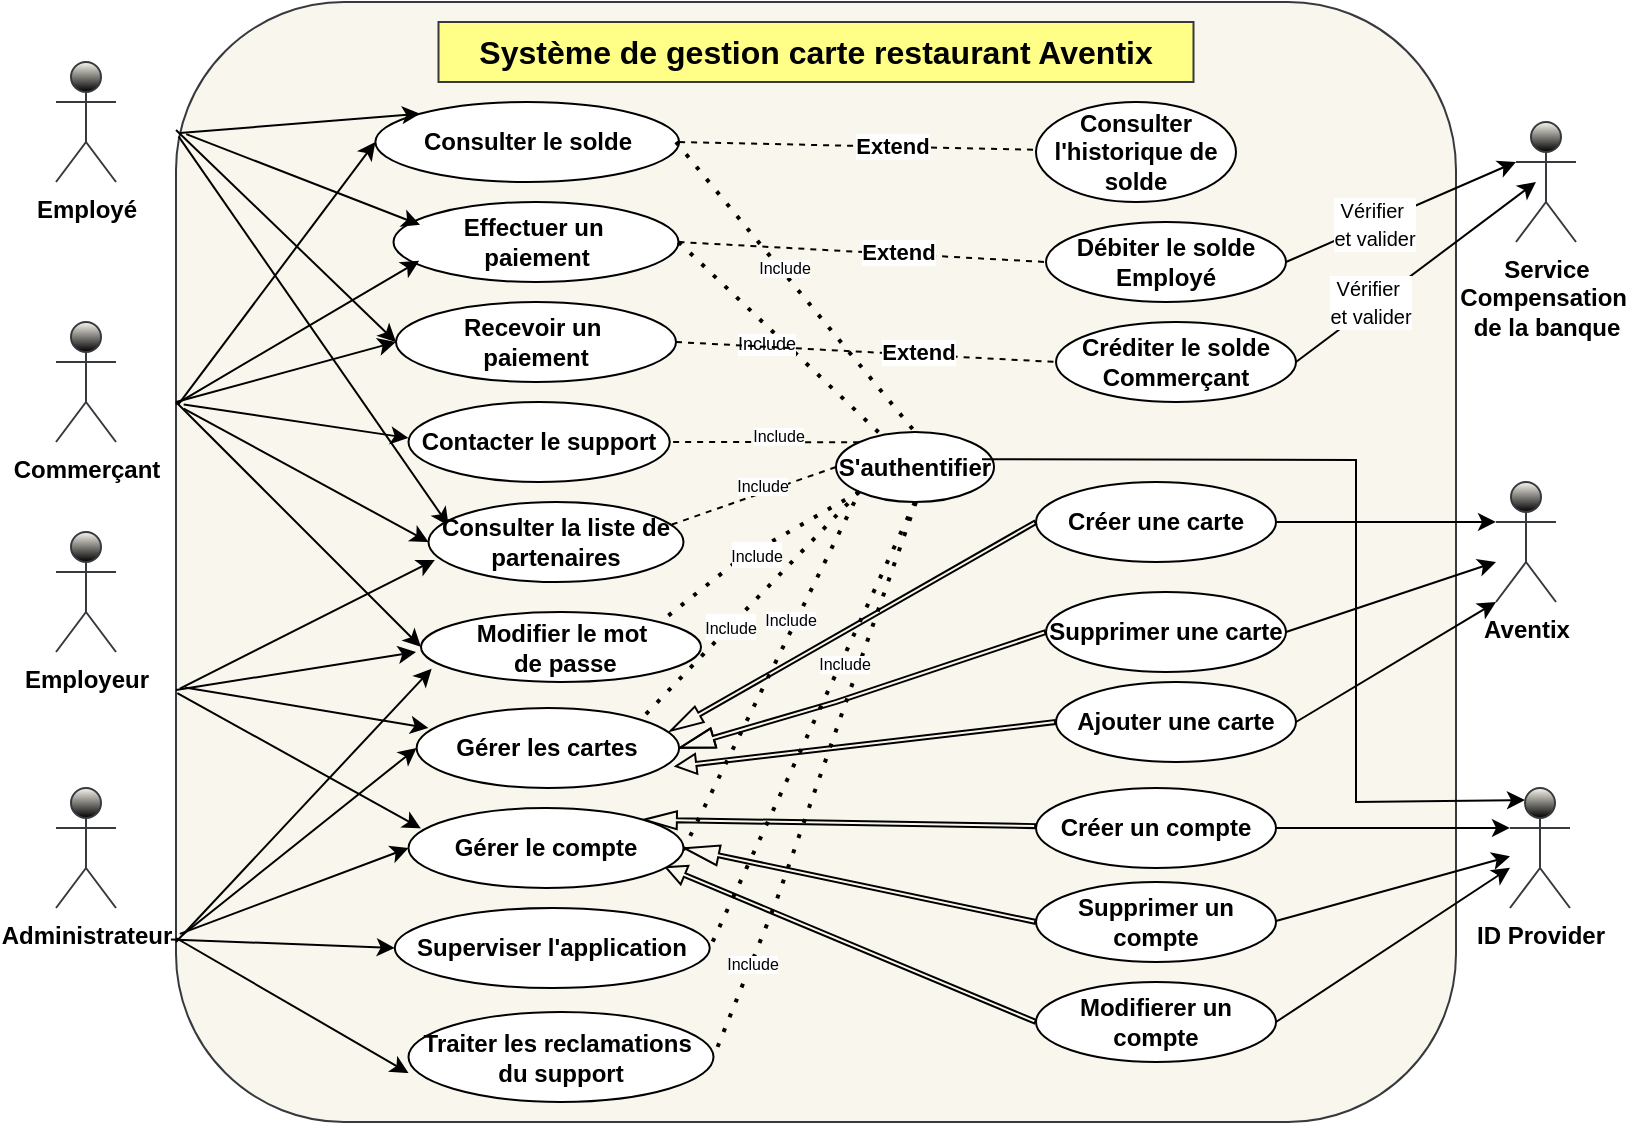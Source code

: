 <mxfile version="26.0.11">
  <diagram name="Page-1" id="EEWq-LYywZsjr-8HUKzn">
    <mxGraphModel dx="1050" dy="566" grid="1" gridSize="10" guides="1" tooltips="1" connect="1" arrows="1" fold="1" page="1" pageScale="1" pageWidth="827" pageHeight="1169" background="none" math="0" shadow="0">
      <root>
        <mxCell id="0" />
        <mxCell id="1" parent="0" />
        <mxCell id="HrDyO8nvaBUC3kqXnFug-1" value="" style="rounded=1;whiteSpace=wrap;html=1;fillColor=#f9f7ed;strokeColor=#36393d;fontStyle=1" parent="1" vertex="1">
          <mxGeometry x="100" y="10" width="640" height="560" as="geometry" />
        </mxCell>
        <mxCell id="lXcPuruQBqpot0zOTHIt-2" value="Employé" style="shape=umlActor;verticalLabelPosition=bottom;verticalAlign=top;html=1;outlineConnect=0;fillColor=#f9f7ed;strokeColor=#36393D;fontStyle=1;gradientColor=default;" parent="1" vertex="1">
          <mxGeometry x="40" y="40" width="30" height="60" as="geometry" />
        </mxCell>
        <mxCell id="lXcPuruQBqpot0zOTHIt-3" value="&lt;div&gt;Commerçant&lt;/div&gt;" style="shape=umlActor;verticalLabelPosition=bottom;verticalAlign=top;html=1;outlineConnect=0;fillColor=#f9f7ed;strokeColor=#36393d;fontStyle=1;gradientColor=default;" parent="1" vertex="1">
          <mxGeometry x="40" y="170" width="30" height="60" as="geometry" />
        </mxCell>
        <mxCell id="f-XQC71uX94ksuNOsDdL-1" value="&lt;div&gt;&lt;span&gt;Effectuer un&amp;nbsp;&lt;/span&gt;&lt;/div&gt;&lt;div&gt;&lt;span&gt;paiement &lt;/span&gt;&lt;/div&gt;" style="ellipse;whiteSpace=wrap;html=1;fontStyle=1" parent="1" vertex="1">
          <mxGeometry x="208.75" y="110" width="142.5" height="40" as="geometry" />
        </mxCell>
        <mxCell id="f-XQC71uX94ksuNOsDdL-3" value="S&#39;authentifier" style="ellipse;whiteSpace=wrap;html=1;fontStyle=1" parent="1" vertex="1">
          <mxGeometry x="430" y="225" width="79" height="35" as="geometry" />
        </mxCell>
        <mxCell id="f-XQC71uX94ksuNOsDdL-5" value="Employeur" style="shape=umlActor;verticalLabelPosition=bottom;verticalAlign=top;html=1;fillColor=#f9f7ed;strokeColor=#36393d;fontStyle=1;gradientColor=default;" parent="1" vertex="1">
          <mxGeometry x="40" y="275" width="30" height="60" as="geometry" />
        </mxCell>
        <mxCell id="f-XQC71uX94ksuNOsDdL-6" value="Administrateur" style="shape=umlActor;verticalLabelPosition=bottom;verticalAlign=top;html=1;outlineConnect=0;fillColor=#f9f7ed;strokeColor=#36393d;fontStyle=1;gradientColor=default;" parent="1" vertex="1">
          <mxGeometry x="40" y="403" width="30" height="60" as="geometry" />
        </mxCell>
        <mxCell id="f-XQC71uX94ksuNOsDdL-7" value="&lt;span&gt;Consulter le solde&lt;/span&gt;" style="ellipse;whiteSpace=wrap;html=1;fontStyle=1" parent="1" vertex="1">
          <mxGeometry x="199.69" y="60" width="151.87" height="40" as="geometry" />
        </mxCell>
        <mxCell id="f-XQC71uX94ksuNOsDdL-8" value="" style="endArrow=none;dashed=1;html=1;dashPattern=1 3;strokeWidth=2;rounded=0;exitX=1;exitY=0.5;exitDx=0;exitDy=0;fontStyle=1" parent="1" source="f-XQC71uX94ksuNOsDdL-1" target="f-XQC71uX94ksuNOsDdL-3" edge="1">
          <mxGeometry width="50" height="50" relative="1" as="geometry">
            <mxPoint x="429" y="330" as="sourcePoint" />
            <mxPoint x="479" y="280" as="targetPoint" />
            <Array as="points" />
          </mxGeometry>
        </mxCell>
        <mxCell id="f-XQC71uX94ksuNOsDdL-14" value="Include" style="edgeLabel;html=1;align=center;verticalAlign=middle;resizable=0;points=[];fontStyle=0;fontSize=9;" parent="f-XQC71uX94ksuNOsDdL-8" vertex="1" connectable="0">
          <mxGeometry x="-0.049" y="1" relative="1" as="geometry">
            <mxPoint x="-5" y="6" as="offset" />
          </mxGeometry>
        </mxCell>
        <mxCell id="f-XQC71uX94ksuNOsDdL-10" value="" style="endArrow=none;dashed=1;html=1;dashPattern=1 3;strokeWidth=2;rounded=0;entryX=0.5;entryY=0;entryDx=0;entryDy=0;fontStyle=1;fontColor=#FFFF99;labelBorderColor=light-dark(#00ffff, #ededed);" parent="1" target="f-XQC71uX94ksuNOsDdL-3" edge="1">
          <mxGeometry width="50" height="50" relative="1" as="geometry">
            <mxPoint x="350" y="80" as="sourcePoint" />
            <mxPoint x="189.996" y="269.996" as="targetPoint" />
          </mxGeometry>
        </mxCell>
        <mxCell id="f-XQC71uX94ksuNOsDdL-13" value="Include" style="edgeLabel;html=1;align=center;verticalAlign=middle;resizable=0;points=[];fontStyle=0;fontSize=8;" parent="f-XQC71uX94ksuNOsDdL-10" vertex="1" connectable="0">
          <mxGeometry x="0.007" relative="1" as="geometry">
            <mxPoint x="-6" y="-10" as="offset" />
          </mxGeometry>
        </mxCell>
        <mxCell id="f-XQC71uX94ksuNOsDdL-11" value="" style="endArrow=none;dashed=1;html=1;dashPattern=1 3;strokeWidth=2;rounded=0;exitX=0;exitY=1;exitDx=0;exitDy=0;entryX=1;entryY=0;entryDx=0;entryDy=0;fontStyle=1" parent="1" source="f-XQC71uX94ksuNOsDdL-3" target="f-XQC71uX94ksuNOsDdL-4" edge="1">
          <mxGeometry width="50" height="50" relative="1" as="geometry">
            <mxPoint x="439" y="340" as="sourcePoint" />
            <mxPoint x="469" y="322" as="targetPoint" />
          </mxGeometry>
        </mxCell>
        <mxCell id="hkSApEl5P2nhrFZefOpm-12" value="&lt;font style=&quot;font-size: 8px;&quot;&gt;Include&lt;/font&gt;" style="edgeLabel;html=1;align=center;verticalAlign=middle;resizable=0;points=[];" vertex="1" connectable="0" parent="f-XQC71uX94ksuNOsDdL-11">
          <mxGeometry x="0.179" relative="1" as="geometry">
            <mxPoint as="offset" />
          </mxGeometry>
        </mxCell>
        <mxCell id="f-XQC71uX94ksuNOsDdL-19" value="&lt;div&gt;Service&lt;/div&gt;&lt;div&gt;Compensation&amp;nbsp;&lt;/div&gt;&lt;div&gt;de la banque&lt;/div&gt;" style="shape=umlActor;verticalLabelPosition=bottom;verticalAlign=top;html=1;outlineConnect=0;fillColor=#F9F7ED;strokeColor=#36393d;fontStyle=1;strokeWidth=1;gradientColor=default;" parent="1" vertex="1">
          <mxGeometry x="770" y="70" width="30" height="60" as="geometry" />
        </mxCell>
        <mxCell id="f-XQC71uX94ksuNOsDdL-20" value="" style="endArrow=none;dashed=1;html=1;rounded=0;exitX=1;exitY=0.5;exitDx=0;exitDy=0;fontStyle=1" parent="1" source="f-XQC71uX94ksuNOsDdL-7" target="f-XQC71uX94ksuNOsDdL-21" edge="1">
          <mxGeometry width="50" height="50" relative="1" as="geometry">
            <mxPoint x="390" y="320" as="sourcePoint" />
            <mxPoint x="440" y="270" as="targetPoint" />
          </mxGeometry>
        </mxCell>
        <mxCell id="f-XQC71uX94ksuNOsDdL-23" value="Extend" style="edgeLabel;html=1;align=center;verticalAlign=middle;resizable=0;points=[];fontStyle=1" parent="f-XQC71uX94ksuNOsDdL-20" vertex="1" connectable="0">
          <mxGeometry x="0.003" relative="1" as="geometry">
            <mxPoint x="17" as="offset" />
          </mxGeometry>
        </mxCell>
        <mxCell id="f-XQC71uX94ksuNOsDdL-21" value="Consulter l&#39;historique de solde" style="ellipse;whiteSpace=wrap;html=1;fontStyle=1" parent="1" vertex="1">
          <mxGeometry x="530" y="60" width="100" height="50" as="geometry" />
        </mxCell>
        <mxCell id="f-XQC71uX94ksuNOsDdL-25" value="Créer une carte " style="ellipse;whiteSpace=wrap;html=1;fontStyle=1" parent="1" vertex="1">
          <mxGeometry x="530" y="250" width="120" height="40" as="geometry" />
        </mxCell>
        <mxCell id="f-XQC71uX94ksuNOsDdL-26" value="" style="shape=flexArrow;endArrow=classic;html=1;rounded=0;width=2;endSize=5.14;endWidth=6;entryX=0.965;entryY=0.29;entryDx=0;entryDy=0;fontStyle=1;entryPerimeter=0;exitX=0;exitY=0.5;exitDx=0;exitDy=0;" parent="1" source="f-XQC71uX94ksuNOsDdL-25" target="f-XQC71uX94ksuNOsDdL-4" edge="1">
          <mxGeometry width="50" height="50" relative="1" as="geometry">
            <mxPoint x="522.66" y="400" as="sourcePoint" />
            <mxPoint x="430" y="470" as="targetPoint" />
            <Array as="points" />
          </mxGeometry>
        </mxCell>
        <mxCell id="f-XQC71uX94ksuNOsDdL-27" value="Supprimer une carte" style="ellipse;whiteSpace=wrap;html=1;fontStyle=1" parent="1" vertex="1">
          <mxGeometry x="535" y="305" width="120" height="40" as="geometry" />
        </mxCell>
        <mxCell id="f-XQC71uX94ksuNOsDdL-28" value="Ajouter une carte" style="ellipse;whiteSpace=wrap;html=1;fontStyle=1" parent="1" vertex="1">
          <mxGeometry x="540" y="350" width="120" height="40" as="geometry" />
        </mxCell>
        <mxCell id="f-XQC71uX94ksuNOsDdL-29" value="" style="shape=flexArrow;endArrow=classic;html=1;rounded=0;width=2;endSize=5.46;exitX=0;exitY=0.5;exitDx=0;exitDy=0;endWidth=7;fontStyle=1;entryX=1;entryY=0.5;entryDx=0;entryDy=0;" parent="1" source="f-XQC71uX94ksuNOsDdL-27" target="f-XQC71uX94ksuNOsDdL-4" edge="1">
          <mxGeometry width="50" height="50" relative="1" as="geometry">
            <mxPoint x="530" y="325" as="sourcePoint" />
            <mxPoint x="430" y="340" as="targetPoint" />
            <Array as="points">
              <mxPoint x="430" y="360" />
            </Array>
          </mxGeometry>
        </mxCell>
        <mxCell id="f-XQC71uX94ksuNOsDdL-30" value="" style="shape=flexArrow;endArrow=classic;html=1;rounded=0;width=2;endSize=3.07;exitX=0;exitY=0.5;exitDx=0;exitDy=0;endWidth=7;entryX=0.984;entryY=0.73;entryDx=0;entryDy=0;entryPerimeter=0;fontStyle=1" parent="1" source="f-XQC71uX94ksuNOsDdL-28" target="f-XQC71uX94ksuNOsDdL-4" edge="1">
          <mxGeometry width="50" height="50" relative="1" as="geometry">
            <mxPoint x="565.66" y="377" as="sourcePoint" />
            <mxPoint x="420" y="320" as="targetPoint" />
            <Array as="points" />
          </mxGeometry>
        </mxCell>
        <mxCell id="f-XQC71uX94ksuNOsDdL-33" value="Créer un compte" style="ellipse;whiteSpace=wrap;html=1;fontStyle=1" parent="1" vertex="1">
          <mxGeometry x="530" y="403" width="120" height="40" as="geometry" />
        </mxCell>
        <mxCell id="f-XQC71uX94ksuNOsDdL-34" value="" style="shape=flexArrow;endArrow=classic;html=1;rounded=0;width=2;endSize=5.14;endWidth=6;fontStyle=1;entryX=1;entryY=0;entryDx=0;entryDy=0;" parent="1" source="f-XQC71uX94ksuNOsDdL-33" edge="1" target="f-XQC71uX94ksuNOsDdL-2">
          <mxGeometry width="50" height="50" relative="1" as="geometry">
            <mxPoint x="500" y="523" as="sourcePoint" />
            <mxPoint x="330" y="430" as="targetPoint" />
            <Array as="points" />
          </mxGeometry>
        </mxCell>
        <mxCell id="f-XQC71uX94ksuNOsDdL-35" value="Supprimer un compte" style="ellipse;whiteSpace=wrap;html=1;fontStyle=1" parent="1" vertex="1">
          <mxGeometry x="530" y="450" width="120" height="40" as="geometry" />
        </mxCell>
        <mxCell id="f-XQC71uX94ksuNOsDdL-36" value="Modifierer un compte" style="ellipse;whiteSpace=wrap;html=1;fontStyle=1" parent="1" vertex="1">
          <mxGeometry x="530" y="500" width="120" height="40" as="geometry" />
        </mxCell>
        <mxCell id="f-XQC71uX94ksuNOsDdL-37" value="" style="shape=flexArrow;endArrow=classic;html=1;rounded=0;width=2;endSize=5.46;exitX=0;exitY=0.5;exitDx=0;exitDy=0;endWidth=7;fontStyle=1;entryX=1;entryY=0.5;entryDx=0;entryDy=0;" parent="1" source="f-XQC71uX94ksuNOsDdL-35" edge="1" target="f-XQC71uX94ksuNOsDdL-2">
          <mxGeometry width="50" height="50" relative="1" as="geometry">
            <mxPoint x="533" y="490" as="sourcePoint" />
            <mxPoint x="340" y="440" as="targetPoint" />
            <Array as="points" />
          </mxGeometry>
        </mxCell>
        <mxCell id="f-XQC71uX94ksuNOsDdL-38" value="" style="shape=flexArrow;endArrow=classic;html=1;rounded=0;entryX=0.932;entryY=0.735;entryDx=0;entryDy=0;width=2;endSize=3.07;exitX=0;exitY=0.5;exitDx=0;exitDy=0;endWidth=7;fontStyle=1;entryPerimeter=0;" parent="1" source="f-XQC71uX94ksuNOsDdL-36" target="f-XQC71uX94ksuNOsDdL-2" edge="1">
          <mxGeometry width="50" height="50" relative="1" as="geometry">
            <mxPoint x="543" y="500" as="sourcePoint" />
            <mxPoint x="437" y="479" as="targetPoint" />
            <Array as="points" />
          </mxGeometry>
        </mxCell>
        <mxCell id="f-XQC71uX94ksuNOsDdL-43" value="Créditer le solde Commerçant" style="ellipse;whiteSpace=wrap;html=1;fontStyle=1" parent="1" vertex="1">
          <mxGeometry x="540" y="170" width="120" height="40" as="geometry" />
        </mxCell>
        <mxCell id="f-XQC71uX94ksuNOsDdL-44" value="Débiter le solde Employé" style="ellipse;whiteSpace=wrap;html=1;fontStyle=1" parent="1" vertex="1">
          <mxGeometry x="535" y="120" width="120" height="40" as="geometry" />
        </mxCell>
        <mxCell id="f-XQC71uX94ksuNOsDdL-48" value="" style="endArrow=classic;html=1;rounded=0;entryX=0;entryY=0.5;entryDx=0;entryDy=0;exitX=0.003;exitY=0.832;exitDx=0;exitDy=0;exitPerimeter=0;fontStyle=1" parent="1" source="HrDyO8nvaBUC3kqXnFug-1" target="f-XQC71uX94ksuNOsDdL-2" edge="1">
          <mxGeometry width="50" height="50" relative="1" as="geometry">
            <mxPoint x="190" y="500" as="sourcePoint" />
            <mxPoint x="240" y="450" as="targetPoint" />
          </mxGeometry>
        </mxCell>
        <mxCell id="f-XQC71uX94ksuNOsDdL-50" value="" style="endArrow=classic;html=1;rounded=0;entryX=0;entryY=0.5;entryDx=0;entryDy=0;exitX=0.005;exitY=0.833;exitDx=0;exitDy=0;exitPerimeter=0;fontStyle=1" parent="1" source="HrDyO8nvaBUC3kqXnFug-1" target="f-XQC71uX94ksuNOsDdL-4" edge="1">
          <mxGeometry width="50" height="50" relative="1" as="geometry">
            <mxPoint x="142" y="472" as="sourcePoint" />
            <mxPoint x="300" y="473" as="targetPoint" />
            <Array as="points" />
          </mxGeometry>
        </mxCell>
        <mxCell id="f-XQC71uX94ksuNOsDdL-51" value="" style="endArrow=classic;html=1;rounded=0;entryX=0;entryY=0;entryDx=0;entryDy=0;exitX=0.003;exitY=0.117;exitDx=0;exitDy=0;exitPerimeter=0;fontStyle=1" parent="1" source="HrDyO8nvaBUC3kqXnFug-1" target="f-XQC71uX94ksuNOsDdL-7" edge="1">
          <mxGeometry width="50" height="50" relative="1" as="geometry">
            <mxPoint x="132" y="89.5" as="sourcePoint" />
            <mxPoint x="290" y="90.5" as="targetPoint" />
          </mxGeometry>
        </mxCell>
        <mxCell id="f-XQC71uX94ksuNOsDdL-53" value="&lt;div&gt;Modifier le mot&lt;/div&gt;&lt;div&gt;&amp;nbsp;de passe&lt;/div&gt;" style="ellipse;whiteSpace=wrap;html=1;fontStyle=1" parent="1" vertex="1">
          <mxGeometry x="222.5" y="315" width="140" height="35" as="geometry" />
        </mxCell>
        <mxCell id="f-XQC71uX94ksuNOsDdL-54" value="" style="endArrow=classic;html=1;rounded=0;exitX=0.008;exitY=0.118;exitDx=0;exitDy=0;exitPerimeter=0;entryX=0.093;entryY=0.285;entryDx=0;entryDy=0;entryPerimeter=0;fontStyle=1" parent="1" source="HrDyO8nvaBUC3kqXnFug-1" target="f-XQC71uX94ksuNOsDdL-1" edge="1">
          <mxGeometry width="50" height="50" relative="1" as="geometry">
            <mxPoint x="122" y="96" as="sourcePoint" />
            <mxPoint x="300" y="190" as="targetPoint" />
          </mxGeometry>
        </mxCell>
        <mxCell id="f-XQC71uX94ksuNOsDdL-55" value="" style="endArrow=classic;html=1;rounded=0;exitX=0;exitY=0.359;exitDx=0;exitDy=0;exitPerimeter=0;fontStyle=1;entryX=0.09;entryY=0.735;entryDx=0;entryDy=0;entryPerimeter=0;" parent="1" source="HrDyO8nvaBUC3kqXnFug-1" target="f-XQC71uX94ksuNOsDdL-1" edge="1">
          <mxGeometry width="50" height="50" relative="1" as="geometry">
            <mxPoint x="120" y="195.5" as="sourcePoint" />
            <mxPoint x="300" y="140" as="targetPoint" />
          </mxGeometry>
        </mxCell>
        <mxCell id="f-XQC71uX94ksuNOsDdL-56" value="" style="endArrow=classic;html=1;rounded=0;entryX=0;entryY=0.5;entryDx=0;entryDy=0;fontStyle=1;exitX=0.002;exitY=0.359;exitDx=0;exitDy=0;exitPerimeter=0;" parent="1" source="HrDyO8nvaBUC3kqXnFug-1" target="f-XQC71uX94ksuNOsDdL-7" edge="1">
          <mxGeometry width="50" height="50" relative="1" as="geometry">
            <mxPoint x="120" y="200" as="sourcePoint" />
            <mxPoint x="310" y="110.5" as="targetPoint" />
          </mxGeometry>
        </mxCell>
        <mxCell id="f-XQC71uX94ksuNOsDdL-57" value="&lt;div&gt;&lt;span&gt;&lt;font&gt;Système de gestion carte restaurant Aventix&lt;/font&gt;&lt;/span&gt;&lt;/div&gt;" style="text;html=1;align=center;verticalAlign=middle;whiteSpace=wrap;rounded=0;fillColor=#ffff88;strokeWidth=1;perimeterSpacing=10;strokeColor=#36393d;fontStyle=1;fontSize=16;" parent="1" vertex="1">
          <mxGeometry x="231.25" y="20" width="377.5" height="30" as="geometry" />
        </mxCell>
        <mxCell id="f-XQC71uX94ksuNOsDdL-60" value="" style="endArrow=none;dashed=1;html=1;dashPattern=1 3;strokeWidth=2;rounded=0;exitX=0;exitY=1;exitDx=0;exitDy=0;entryX=1;entryY=0;entryDx=0;entryDy=0;fontStyle=1;" parent="1" target="f-XQC71uX94ksuNOsDdL-53" edge="1" source="f-XQC71uX94ksuNOsDdL-3">
          <mxGeometry width="50" height="50" relative="1" as="geometry">
            <mxPoint x="193.287" y="275.003" as="sourcePoint" />
            <mxPoint x="310.63" y="375.23" as="targetPoint" />
            <Array as="points">
              <mxPoint x="380" y="290" />
            </Array>
          </mxGeometry>
        </mxCell>
        <mxCell id="hkSApEl5P2nhrFZefOpm-13" value="&lt;font style=&quot;font-size: 8px;&quot;&gt;Include&lt;/font&gt;" style="edgeLabel;html=1;align=center;verticalAlign=middle;resizable=0;points=[];" vertex="1" connectable="0" parent="f-XQC71uX94ksuNOsDdL-60">
          <mxGeometry x="0.005" relative="1" as="geometry">
            <mxPoint y="1" as="offset" />
          </mxGeometry>
        </mxCell>
        <mxCell id="f-XQC71uX94ksuNOsDdL-63" value="" style="endArrow=classic;html=1;rounded=0;fontStyle=1;entryX=0.045;entryY=0.25;entryDx=0;entryDy=0;exitX=0.007;exitY=0.612;exitDx=0;exitDy=0;exitPerimeter=0;entryPerimeter=0;" parent="1" source="HrDyO8nvaBUC3kqXnFug-1" target="f-XQC71uX94ksuNOsDdL-4" edge="1">
          <mxGeometry width="50" height="50" relative="1" as="geometry">
            <mxPoint x="111" y="330" as="sourcePoint" />
            <mxPoint x="300" y="319.5" as="targetPoint" />
          </mxGeometry>
        </mxCell>
        <mxCell id="f-XQC71uX94ksuNOsDdL-64" value="" style="endArrow=classic;html=1;rounded=0;fontStyle=1;entryX=0.045;entryY=0.255;entryDx=0;entryDy=0;entryPerimeter=0;exitX=0.001;exitY=0.617;exitDx=0;exitDy=0;exitPerimeter=0;" parent="1" source="HrDyO8nvaBUC3kqXnFug-1" target="f-XQC71uX94ksuNOsDdL-2" edge="1">
          <mxGeometry width="50" height="50" relative="1" as="geometry">
            <mxPoint x="110" y="330" as="sourcePoint" />
            <mxPoint x="300" y="440" as="targetPoint" />
          </mxGeometry>
        </mxCell>
        <mxCell id="f-XQC71uX94ksuNOsDdL-65" value="Contacter le support " style="ellipse;whiteSpace=wrap;html=1;fontStyle=1" parent="1" vertex="1">
          <mxGeometry x="216.25" y="210" width="130.62" height="40" as="geometry" />
        </mxCell>
        <mxCell id="f-XQC71uX94ksuNOsDdL-66" value="Superviser l&#39;application " style="ellipse;whiteSpace=wrap;html=1;fontStyle=1" parent="1" vertex="1">
          <mxGeometry x="209.38" y="463" width="157.5" height="40" as="geometry" />
        </mxCell>
        <mxCell id="f-XQC71uX94ksuNOsDdL-73" value="Include" style="endArrow=none;dashed=1;html=1;rounded=0;exitX=0;exitY=0.5;exitDx=0;exitDy=0;fontStyle=0;entryX=0.938;entryY=0.3;entryDx=0;entryDy=0;fontSize=8;entryPerimeter=0;" parent="1" source="f-XQC71uX94ksuNOsDdL-3" target="f-XQC71uX94ksuNOsDdL-71" edge="1">
          <mxGeometry x="-0.143" y="-3" width="50" height="50" relative="1" as="geometry">
            <mxPoint x="259" y="263" as="sourcePoint" />
            <mxPoint x="328" y="251" as="targetPoint" />
            <mxPoint as="offset" />
          </mxGeometry>
        </mxCell>
        <mxCell id="f-XQC71uX94ksuNOsDdL-74" value="" style="endArrow=classic;html=1;rounded=0;entryX=0;entryY=0.5;entryDx=0;entryDy=0;exitX=-0.004;exitY=0.837;exitDx=0;exitDy=0;exitPerimeter=0;fontStyle=1" parent="1" source="HrDyO8nvaBUC3kqXnFug-1" target="f-XQC71uX94ksuNOsDdL-66" edge="1">
          <mxGeometry width="50" height="50" relative="1" as="geometry">
            <mxPoint x="122" y="469" as="sourcePoint" />
            <mxPoint x="320" y="473" as="targetPoint" />
          </mxGeometry>
        </mxCell>
        <mxCell id="f-XQC71uX94ksuNOsDdL-75" value="" style="endArrow=none;dashed=1;html=1;dashPattern=1 3;strokeWidth=2;rounded=0;entryX=1;entryY=0.5;entryDx=0;entryDy=0;fontStyle=1;" parent="1" target="f-XQC71uX94ksuNOsDdL-79" edge="1">
          <mxGeometry width="50" height="50" relative="1" as="geometry">
            <mxPoint x="470" y="260" as="sourcePoint" />
            <mxPoint x="308.75" y="465" as="targetPoint" />
            <Array as="points">
              <mxPoint x="400" y="460" />
            </Array>
          </mxGeometry>
        </mxCell>
        <mxCell id="hkSApEl5P2nhrFZefOpm-7" value="Include" style="edgeLabel;html=1;align=center;verticalAlign=middle;resizable=0;points=[];fontSize=8;" vertex="1" connectable="0" parent="f-XQC71uX94ksuNOsDdL-75">
          <mxGeometry x="-0.029" y="2" relative="1" as="geometry">
            <mxPoint x="-37" y="95" as="offset" />
          </mxGeometry>
        </mxCell>
        <mxCell id="f-XQC71uX94ksuNOsDdL-78" value="" style="endArrow=classic;html=1;rounded=0;exitX=0.006;exitY=0.363;exitDx=0;exitDy=0;exitPerimeter=0;entryX=0;entryY=0.5;entryDx=0;entryDy=0;fontStyle=1" parent="1" edge="1">
          <mxGeometry width="50" height="50" relative="1" as="geometry">
            <mxPoint x="103.84" y="211.28" as="sourcePoint" />
            <mxPoint x="216.25" y="228" as="targetPoint" />
          </mxGeometry>
        </mxCell>
        <mxCell id="f-XQC71uX94ksuNOsDdL-79" value="Traiter les reclamations&amp;nbsp; du support" style="ellipse;whiteSpace=wrap;html=1;fontStyle=1" parent="1" vertex="1">
          <mxGeometry x="216.25" y="515" width="152.5" height="45" as="geometry" />
        </mxCell>
        <mxCell id="f-XQC71uX94ksuNOsDdL-82" value="" style="endArrow=classic;html=1;rounded=0;entryX=0;entryY=0.5;entryDx=0;entryDy=0;fontStyle=1" parent="1" edge="1">
          <mxGeometry width="50" height="50" relative="1" as="geometry">
            <mxPoint x="100" y="478" as="sourcePoint" />
            <mxPoint x="216.25" y="545.5" as="targetPoint" />
          </mxGeometry>
        </mxCell>
        <mxCell id="f-XQC71uX94ksuNOsDdL-86" value="" style="endArrow=classic;html=1;rounded=0;entryX=0.079;entryY=0.295;entryDx=0;entryDy=0;fontStyle=1;entryPerimeter=0;exitX=0.002;exitY=0.12;exitDx=0;exitDy=0;exitPerimeter=0;" parent="1" source="HrDyO8nvaBUC3kqXnFug-1" target="f-XQC71uX94ksuNOsDdL-71" edge="1">
          <mxGeometry width="50" height="50" relative="1" as="geometry">
            <mxPoint x="110" y="70" as="sourcePoint" />
            <mxPoint x="327.5" y="252.5" as="targetPoint" />
          </mxGeometry>
        </mxCell>
        <mxCell id="f-XQC71uX94ksuNOsDdL-87" value="" style="endArrow=classic;html=1;rounded=0;exitX=0.006;exitY=0.363;exitDx=0;exitDy=0;exitPerimeter=0;entryX=0;entryY=0.5;entryDx=0;entryDy=0;fontStyle=1;" parent="1" source="HrDyO8nvaBUC3kqXnFug-1" target="f-XQC71uX94ksuNOsDdL-71" edge="1">
          <mxGeometry width="50" height="50" relative="1" as="geometry">
            <mxPoint x="129" y="94" as="sourcePoint" />
            <mxPoint x="334" y="171" as="targetPoint" />
          </mxGeometry>
        </mxCell>
        <mxCell id="f-XQC71uX94ksuNOsDdL-88" value="" style="endArrow=classic;html=1;rounded=0;exitX=0.003;exitY=0.613;exitDx=0;exitDy=0;exitPerimeter=0;entryX=0.025;entryY=0.725;entryDx=0;entryDy=0;fontStyle=1;entryPerimeter=0;" parent="1" source="HrDyO8nvaBUC3kqXnFug-1" target="f-XQC71uX94ksuNOsDdL-71" edge="1">
          <mxGeometry width="50" height="50" relative="1" as="geometry">
            <mxPoint x="139" y="104" as="sourcePoint" />
            <mxPoint x="344" y="181" as="targetPoint" />
          </mxGeometry>
        </mxCell>
        <mxCell id="f-XQC71uX94ksuNOsDdL-89" value="ID Provider" style="shape=umlActor;verticalLabelPosition=bottom;verticalAlign=top;html=1;outlineConnect=0;fillColor=#F9F7ED;strokeColor=#36393d;fontStyle=1;strokeWidth=1;gradientColor=default;" parent="1" vertex="1">
          <mxGeometry x="767" y="403" width="30" height="60" as="geometry" />
        </mxCell>
        <mxCell id="f-XQC71uX94ksuNOsDdL-90" value="" style="endArrow=classic;html=1;rounded=0;entryX=0;entryY=0.333;entryDx=0;entryDy=0;fontStyle=1;entryPerimeter=0;exitX=1;exitY=0.5;exitDx=0;exitDy=0;" parent="1" source="f-XQC71uX94ksuNOsDdL-44" target="f-XQC71uX94ksuNOsDdL-19" edge="1">
          <mxGeometry width="50" height="50" relative="1" as="geometry">
            <mxPoint x="116" y="83" as="sourcePoint" />
            <mxPoint x="328" y="86" as="targetPoint" />
          </mxGeometry>
        </mxCell>
        <mxCell id="f-XQC71uX94ksuNOsDdL-92" value="&lt;div&gt;&lt;font style=&quot;font-size: 10px;&quot;&gt;Vérifier&amp;nbsp;&lt;/font&gt;&lt;/div&gt;&lt;div&gt;&lt;font style=&quot;font-size: 10px;&quot;&gt;et valider&lt;/font&gt;&lt;/div&gt;" style="edgeLabel;html=1;align=center;verticalAlign=middle;resizable=0;points=[];" parent="f-XQC71uX94ksuNOsDdL-90" vertex="1" connectable="0">
          <mxGeometry x="-0.118" y="-3" relative="1" as="geometry">
            <mxPoint x="-8" as="offset" />
          </mxGeometry>
        </mxCell>
        <mxCell id="f-XQC71uX94ksuNOsDdL-91" value="" style="endArrow=classic;html=1;rounded=0;entryX=0;entryY=0.333;entryDx=0;entryDy=0;fontStyle=1;entryPerimeter=0;exitX=1;exitY=0.5;exitDx=0;exitDy=0;" parent="1" source="f-XQC71uX94ksuNOsDdL-43" edge="1">
          <mxGeometry width="50" height="50" relative="1" as="geometry">
            <mxPoint x="665" y="160" as="sourcePoint" />
            <mxPoint x="780" y="100" as="targetPoint" />
          </mxGeometry>
        </mxCell>
        <mxCell id="f-XQC71uX94ksuNOsDdL-94" value="&lt;div&gt;&lt;font style=&quot;font-size: 10px;&quot;&gt;Vérifier&amp;nbsp;&lt;/font&gt;&lt;/div&gt;&lt;div&gt;&lt;font style=&quot;font-size: 10px;&quot;&gt;et valider&lt;/font&gt;&lt;/div&gt;" style="edgeLabel;html=1;align=center;verticalAlign=middle;resizable=0;points=[];" parent="f-XQC71uX94ksuNOsDdL-91" vertex="1" connectable="0">
          <mxGeometry x="-0.368" y="2" relative="1" as="geometry">
            <mxPoint as="offset" />
          </mxGeometry>
        </mxCell>
        <mxCell id="f-XQC71uX94ksuNOsDdL-95" value="Aventix" style="shape=umlActor;verticalLabelPosition=bottom;verticalAlign=top;html=1;outlineConnect=0;fillColor=#F9F7ED;strokeColor=#36393d;fontStyle=1;strokeWidth=1;gradientColor=default;" parent="1" vertex="1">
          <mxGeometry x="760" y="250" width="30" height="60" as="geometry" />
        </mxCell>
        <mxCell id="f-XQC71uX94ksuNOsDdL-97" value="" style="endArrow=classic;html=1;rounded=0;entryX=0;entryY=0.333;entryDx=0;entryDy=0;fontStyle=1;entryPerimeter=0;exitX=1;exitY=0.5;exitDx=0;exitDy=0;" parent="1" source="f-XQC71uX94ksuNOsDdL-25" target="f-XQC71uX94ksuNOsDdL-95" edge="1">
          <mxGeometry width="50" height="50" relative="1" as="geometry">
            <mxPoint x="660" y="220" as="sourcePoint" />
            <mxPoint x="790" y="110" as="targetPoint" />
            <Array as="points" />
          </mxGeometry>
        </mxCell>
        <mxCell id="f-XQC71uX94ksuNOsDdL-99" value="" style="endArrow=classic;html=1;rounded=0;fontStyle=1;exitX=1;exitY=0.5;exitDx=0;exitDy=0;" parent="1" source="f-XQC71uX94ksuNOsDdL-28" edge="1">
          <mxGeometry width="50" height="50" relative="1" as="geometry">
            <mxPoint x="660" y="280" as="sourcePoint" />
            <mxPoint x="760" y="310" as="targetPoint" />
          </mxGeometry>
        </mxCell>
        <mxCell id="f-XQC71uX94ksuNOsDdL-100" value="" style="endArrow=classic;html=1;rounded=0;fontStyle=1;exitX=1;exitY=0.5;exitDx=0;exitDy=0;" parent="1" source="f-XQC71uX94ksuNOsDdL-27" edge="1">
          <mxGeometry width="50" height="50" relative="1" as="geometry">
            <mxPoint x="670" y="290" as="sourcePoint" />
            <mxPoint x="760" y="290" as="targetPoint" />
          </mxGeometry>
        </mxCell>
        <mxCell id="f-XQC71uX94ksuNOsDdL-108" value="" style="endArrow=none;dashed=1;html=1;rounded=0;exitX=1;exitY=0.5;exitDx=0;exitDy=0;fontStyle=1;entryX=0;entryY=0.5;entryDx=0;entryDy=0;" parent="1" target="f-XQC71uX94ksuNOsDdL-44" edge="1" source="f-XQC71uX94ksuNOsDdL-1">
          <mxGeometry width="50" height="50" relative="1" as="geometry">
            <mxPoint x="445" y="127" as="sourcePoint" />
            <mxPoint x="535" y="130" as="targetPoint" />
          </mxGeometry>
        </mxCell>
        <mxCell id="f-XQC71uX94ksuNOsDdL-109" value="Extend" style="edgeLabel;html=1;align=center;verticalAlign=middle;resizable=0;points=[];fontStyle=1" parent="f-XQC71uX94ksuNOsDdL-108" vertex="1" connectable="0">
          <mxGeometry x="0.003" relative="1" as="geometry">
            <mxPoint x="17" as="offset" />
          </mxGeometry>
        </mxCell>
        <mxCell id="f-XQC71uX94ksuNOsDdL-112" value="" style="endArrow=none;dashed=1;html=1;rounded=0;exitX=1;exitY=0.5;exitDx=0;exitDy=0;fontStyle=1;entryX=0;entryY=0.5;entryDx=0;entryDy=0;" parent="1" source="f-XQC71uX94ksuNOsDdL-106" target="f-XQC71uX94ksuNOsDdL-43" edge="1">
          <mxGeometry width="50" height="50" relative="1" as="geometry">
            <mxPoint x="445" y="190" as="sourcePoint" />
            <mxPoint x="540" y="190" as="targetPoint" />
          </mxGeometry>
        </mxCell>
        <mxCell id="f-XQC71uX94ksuNOsDdL-113" value="Extend" style="edgeLabel;html=1;align=center;verticalAlign=middle;resizable=0;points=[];fontStyle=1" parent="f-XQC71uX94ksuNOsDdL-112" vertex="1" connectable="0">
          <mxGeometry x="0.003" relative="1" as="geometry">
            <mxPoint x="25" as="offset" />
          </mxGeometry>
        </mxCell>
        <mxCell id="f-XQC71uX94ksuNOsDdL-114" style="edgeStyle=orthogonalEdgeStyle;rounded=0;orthogonalLoop=1;jettySize=auto;html=1;exitX=0.5;exitY=1;exitDx=0;exitDy=0;" parent="1" source="f-XQC71uX94ksuNOsDdL-53" target="f-XQC71uX94ksuNOsDdL-53" edge="1">
          <mxGeometry relative="1" as="geometry" />
        </mxCell>
        <mxCell id="f-XQC71uX94ksuNOsDdL-118" value="" style="endArrow=classic;html=1;rounded=0;fontStyle=1;entryX=0;entryY=0.5;entryDx=0;entryDy=0;" parent="1" target="f-XQC71uX94ksuNOsDdL-53" edge="1">
          <mxGeometry width="50" height="50" relative="1" as="geometry">
            <mxPoint x="100" y="210" as="sourcePoint" />
            <mxPoint x="356" y="86" as="targetPoint" />
          </mxGeometry>
        </mxCell>
        <mxCell id="f-XQC71uX94ksuNOsDdL-119" value="" style="endArrow=classic;html=1;rounded=0;fontStyle=1;exitX=0;exitY=0.625;exitDx=0;exitDy=0;exitPerimeter=0;" parent="1" edge="1">
          <mxGeometry width="50" height="50" relative="1" as="geometry">
            <mxPoint x="100" y="354" as="sourcePoint" />
            <mxPoint x="220" y="335" as="targetPoint" />
          </mxGeometry>
        </mxCell>
        <mxCell id="f-XQC71uX94ksuNOsDdL-120" value="" style="endArrow=classic;html=1;rounded=0;fontStyle=1;entryX=0.038;entryY=0.811;entryDx=0;entryDy=0;entryPerimeter=0;" parent="1" target="f-XQC71uX94ksuNOsDdL-53" edge="1">
          <mxGeometry width="50" height="50" relative="1" as="geometry">
            <mxPoint x="100" y="480" as="sourcePoint" />
            <mxPoint x="330" y="330" as="targetPoint" />
          </mxGeometry>
        </mxCell>
        <mxCell id="f-XQC71uX94ksuNOsDdL-123" value="" style="endArrow=classic;html=1;rounded=0;entryX=0;entryY=0.333;entryDx=0;entryDy=0;fontStyle=1;entryPerimeter=0;" parent="1" source="f-XQC71uX94ksuNOsDdL-33" target="f-XQC71uX94ksuNOsDdL-89" edge="1">
          <mxGeometry width="50" height="50" relative="1" as="geometry">
            <mxPoint x="660" y="280" as="sourcePoint" />
            <mxPoint x="770" y="280" as="targetPoint" />
            <Array as="points" />
          </mxGeometry>
        </mxCell>
        <mxCell id="f-XQC71uX94ksuNOsDdL-124" value="" style="endArrow=classic;html=1;rounded=0;fontStyle=1;exitX=1;exitY=0.5;exitDx=0;exitDy=0;" parent="1" target="f-XQC71uX94ksuNOsDdL-89" edge="1">
          <mxGeometry width="50" height="50" relative="1" as="geometry">
            <mxPoint x="650" y="469.5" as="sourcePoint" />
            <mxPoint x="760" y="469.5" as="targetPoint" />
            <Array as="points" />
          </mxGeometry>
        </mxCell>
        <mxCell id="f-XQC71uX94ksuNOsDdL-125" value="" style="endArrow=classic;html=1;rounded=0;fontStyle=1;exitX=1;exitY=0.5;exitDx=0;exitDy=0;" parent="1" source="f-XQC71uX94ksuNOsDdL-36" target="f-XQC71uX94ksuNOsDdL-89" edge="1">
          <mxGeometry width="50" height="50" relative="1" as="geometry">
            <mxPoint x="680" y="300" as="sourcePoint" />
            <mxPoint x="790" y="300" as="targetPoint" />
            <Array as="points" />
          </mxGeometry>
        </mxCell>
        <mxCell id="f-XQC71uX94ksuNOsDdL-126" value="" style="endArrow=classic;html=1;rounded=0;fontStyle=1;entryX=0;entryY=0.5;entryDx=0;entryDy=0;" parent="1" target="f-XQC71uX94ksuNOsDdL-106" edge="1">
          <mxGeometry width="50" height="50" relative="1" as="geometry">
            <mxPoint x="100" y="210" as="sourcePoint" />
            <mxPoint x="336" y="149" as="targetPoint" />
          </mxGeometry>
        </mxCell>
        <mxCell id="f-XQC71uX94ksuNOsDdL-4" value="&lt;span&gt;Gérer les cartes&lt;/span&gt;" style="ellipse;whiteSpace=wrap;html=1;fontStyle=1" parent="1" vertex="1">
          <mxGeometry x="220.31" y="363" width="131.25" height="40" as="geometry" />
        </mxCell>
        <mxCell id="f-XQC71uX94ksuNOsDdL-71" value="Consulter la liste de partenaires" style="ellipse;whiteSpace=wrap;html=1;fontStyle=1" parent="1" vertex="1">
          <mxGeometry x="226.25" y="260" width="127.5" height="40" as="geometry" />
        </mxCell>
        <mxCell id="hkSApEl5P2nhrFZefOpm-4" value="" style="endArrow=none;dashed=1;html=1;dashPattern=1 3;strokeWidth=2;rounded=0;entryX=1;entryY=0.5;entryDx=0;entryDy=0;fontStyle=1;exitX=0;exitY=1;exitDx=0;exitDy=0;" edge="1" parent="1">
          <mxGeometry width="50" height="50" relative="1" as="geometry">
            <mxPoint x="439.153" y="260.003" as="sourcePoint" />
            <mxPoint x="351.56" y="438.23" as="targetPoint" />
          </mxGeometry>
        </mxCell>
        <mxCell id="hkSApEl5P2nhrFZefOpm-5" value="Include" style="edgeLabel;html=1;align=center;verticalAlign=middle;resizable=0;points=[];fontStyle=0;fontSize=8;" vertex="1" connectable="0" parent="hkSApEl5P2nhrFZefOpm-4">
          <mxGeometry x="-0.013" y="6" relative="1" as="geometry">
            <mxPoint x="5" y="-32" as="offset" />
          </mxGeometry>
        </mxCell>
        <mxCell id="f-XQC71uX94ksuNOsDdL-2" value="&lt;span&gt;Gérer le compte&lt;/span&gt;" style="ellipse;whiteSpace=wrap;html=1;fontStyle=1" parent="1" vertex="1">
          <mxGeometry x="216.25" y="413" width="137.5" height="40" as="geometry" />
        </mxCell>
        <mxCell id="hkSApEl5P2nhrFZefOpm-6" value="" style="endArrow=classic;html=1;rounded=0;entryX=0;entryY=0.5;entryDx=0;entryDy=0;fontStyle=1" edge="1" parent="1" target="f-XQC71uX94ksuNOsDdL-106">
          <mxGeometry width="50" height="50" relative="1" as="geometry">
            <mxPoint x="100" y="74" as="sourcePoint" />
            <mxPoint x="320" y="219" as="targetPoint" />
          </mxGeometry>
        </mxCell>
        <mxCell id="f-XQC71uX94ksuNOsDdL-106" value="&lt;div&gt;&lt;span&gt;Recevoir un&amp;nbsp;&lt;/span&gt;&lt;/div&gt;&lt;div&gt;&lt;span&gt;paiement &lt;/span&gt;&lt;/div&gt;" style="ellipse;whiteSpace=wrap;html=1;fontStyle=1" parent="1" vertex="1">
          <mxGeometry x="210" y="160" width="140" height="40" as="geometry" />
        </mxCell>
        <mxCell id="hkSApEl5P2nhrFZefOpm-8" value="Include" style="endArrow=none;dashed=1;html=1;rounded=0;exitX=0;exitY=0;exitDx=0;exitDy=0;fontStyle=0;entryX=1;entryY=0.5;entryDx=0;entryDy=0;fontSize=8;" edge="1" parent="1" source="f-XQC71uX94ksuNOsDdL-3" target="f-XQC71uX94ksuNOsDdL-65">
          <mxGeometry x="-0.143" y="-3" width="50" height="50" relative="1" as="geometry">
            <mxPoint x="424" y="253" as="sourcePoint" />
            <mxPoint x="346" y="282" as="targetPoint" />
            <mxPoint as="offset" />
          </mxGeometry>
        </mxCell>
        <mxCell id="hkSApEl5P2nhrFZefOpm-9" value="" style="endArrow=classic;html=1;rounded=0;exitX=0.924;exitY=0.389;exitDx=0;exitDy=0;exitPerimeter=0;entryX=0.25;entryY=0.1;entryDx=0;entryDy=0;entryPerimeter=0;" edge="1" parent="1" source="f-XQC71uX94ksuNOsDdL-3" target="f-XQC71uX94ksuNOsDdL-89">
          <mxGeometry width="50" height="50" relative="1" as="geometry">
            <mxPoint x="390" y="320" as="sourcePoint" />
            <mxPoint x="760" y="409" as="targetPoint" />
            <Array as="points">
              <mxPoint x="690" y="239" />
              <mxPoint x="690" y="410" />
            </Array>
          </mxGeometry>
        </mxCell>
        <mxCell id="hkSApEl5P2nhrFZefOpm-10" value="" style="endArrow=none;dashed=1;html=1;dashPattern=1 3;strokeWidth=2;rounded=0;entryX=1;entryY=0.5;entryDx=0;entryDy=0;fontStyle=1;exitX=0.5;exitY=1;exitDx=0;exitDy=0;" edge="1" parent="1" source="f-XQC71uX94ksuNOsDdL-3" target="f-XQC71uX94ksuNOsDdL-66">
          <mxGeometry width="50" height="50" relative="1" as="geometry">
            <mxPoint x="480" y="270" as="sourcePoint" />
            <mxPoint x="364" y="443" as="targetPoint" />
          </mxGeometry>
        </mxCell>
        <mxCell id="hkSApEl5P2nhrFZefOpm-11" value="Include" style="edgeLabel;html=1;align=center;verticalAlign=middle;resizable=0;points=[];fontStyle=0;fontSize=8;" vertex="1" connectable="0" parent="hkSApEl5P2nhrFZefOpm-10">
          <mxGeometry x="-0.013" y="6" relative="1" as="geometry">
            <mxPoint x="9" y="-32" as="offset" />
          </mxGeometry>
        </mxCell>
      </root>
    </mxGraphModel>
  </diagram>
</mxfile>
